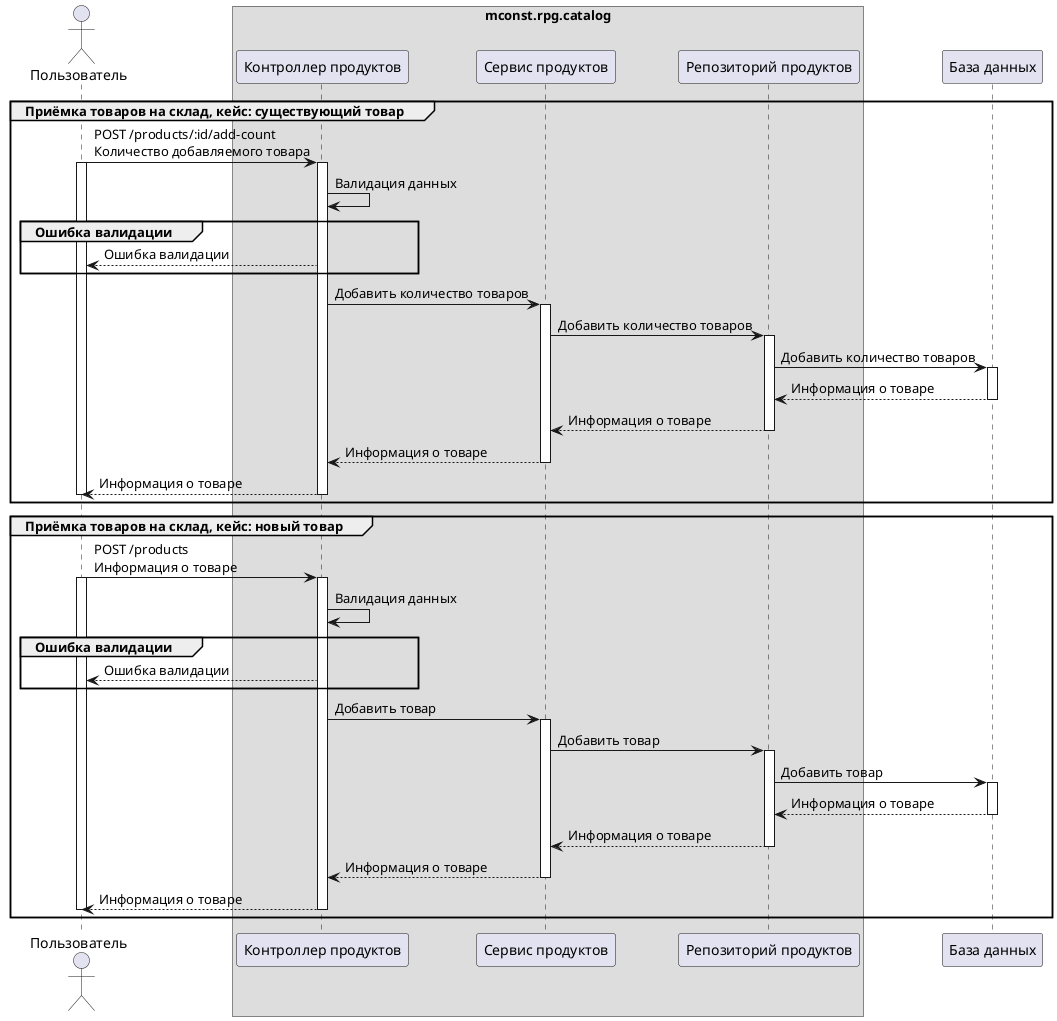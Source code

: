 @startuml
'https://plantuml.com/sequence-diagram

actor "Пользователь" as user
box mconst.rpg.catalog
    participant "Контроллер продуктов" as productController
    participant "Сервис продуктов" as productService
    participant "Репозиторий продуктов" as productRepository
end box
participant "База данных" as db

group Приёмка товаров на склад, кейс: существующий товар
    user -> productController: POST /products/:id/add-count\nКоличество добавляемого товара
    activate user
    activate productController
    productController -> productController: Валидация данных
    group Ошибка валидации
        productController --> user: Ошибка валидации
    end group
    productController -> productService: Добавить количество товаров
    activate productService
    productService -> productRepository: Добавить количество товаров
    activate productRepository
    productRepository -> db: Добавить количество товаров
    activate db
    db --> productRepository: Информация о товаре
    deactivate db
    productRepository --> productService: Информация о товаре
    deactivate productRepository
    productService --> productController: Информация о товаре
    deactivate productService
    productController --> user: Информация о товаре
    deactivate productController
    deactivate user
 end group

 group Приёмка товаров на склад, кейс: новый товар
    user -> productController: POST /products\nИнформация о товаре
    activate user
    activate productController
    productController -> productController: Валидация данных
    group Ошибка валидации
        productController --> user: Ошибка валидации
    end group
    productController -> productService: Добавить товар
    activate productService
    productService -> productRepository: Добавить товар
    activate productRepository
    productRepository -> db: Добавить товар
    activate db
    db --> productRepository: Информация о товаре
    deactivate db
    productRepository --> productService: Информация о товаре
    deactivate productRepository
    productService --> productController: Информация о товаре
    deactivate productService
    productController --> user: Информация о товаре
    deactivate productController
    deactivate user
end group

@enduml